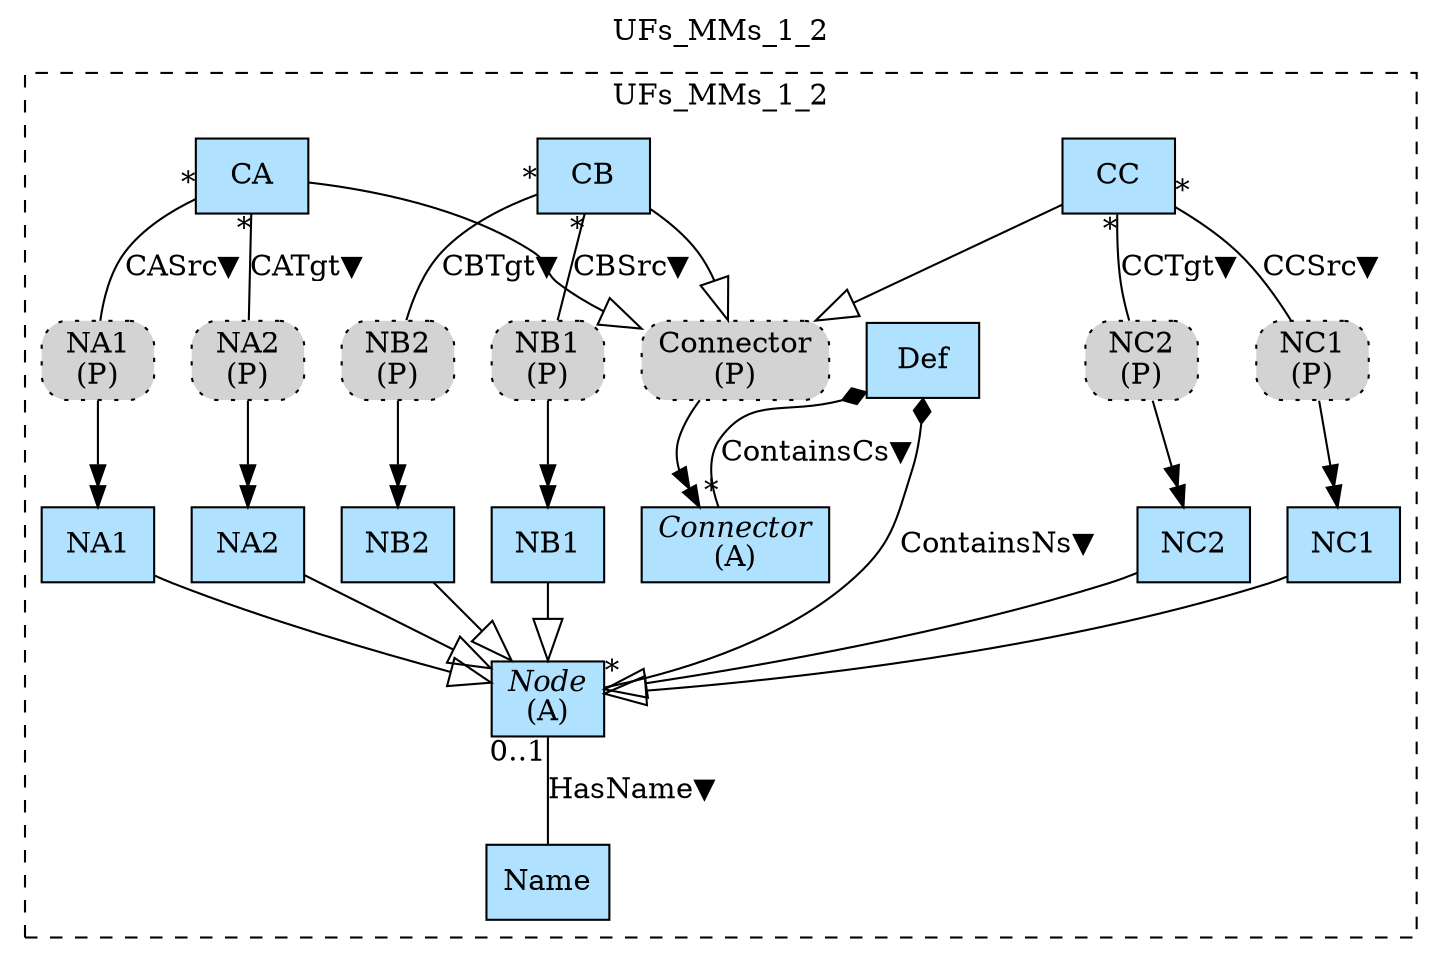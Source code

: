 digraph {graph[label=UFs_MMs_1_2,labelloc=tl,labelfontsize=12];
subgraph cluster_UFs_MMs_1_2{style=dashed;label=UFs_MMs_1_2;
"Def"[shape=record,fillcolor=lightskyblue1,style = filled,label="Def"];
"Name"[shape=record,fillcolor=lightskyblue1,style = filled,label="Name"];
"Connector"[shape=record,fillcolor=lightskyblue1,style = filled,label=<{<I>Connector</I><br/>(A)}>];
"Node"[shape=record,fillcolor=lightskyblue1,style = filled,label=<{<I>Node</I><br/>(A)}>];
"NA1"[shape=record,fillcolor=lightskyblue1,style = filled,label="NA1"];
"NA2"[shape=record,fillcolor=lightskyblue1,style = filled,label="NA2"];
"NB1"[shape=record,fillcolor=lightskyblue1,style = filled,label="NB1"];
"NB2"[shape=record,fillcolor=lightskyblue1,style = filled,label="NB2"];
"NC1"[shape=record,fillcolor=lightskyblue1,style = filled,label="NC1"];
"NC2"[shape=record,fillcolor=lightskyblue1,style = filled,label="NC2"];
"CC"[shape=record,fillcolor=lightskyblue1,style = filled,label="CC"];
"CB"[shape=record,fillcolor=lightskyblue1,style = filled,label="CB"];
"CA"[shape=record,fillcolor=lightskyblue1,style = filled,label="CA"];
"PNC2"[shape=box,fillcolor=lightgray,style ="rounded,filled,dotted",label=<NC2<br/>(P)>];
"PNC1"[shape=box,fillcolor=lightgray,style ="rounded,filled,dotted",label=<NC1<br/>(P)>];
"PNB2"[shape=box,fillcolor=lightgray,style ="rounded,filled,dotted",label=<NB2<br/>(P)>];
"PNB1"[shape=box,fillcolor=lightgray,style ="rounded,filled,dotted",label=<NB1<br/>(P)>];
"PNA2"[shape=box,fillcolor=lightgray,style ="rounded,filled,dotted",label=<NA2<br/>(P)>];
"PNA1"[shape=box,fillcolor=lightgray,style ="rounded,filled,dotted",label=<NA1<br/>(P)>];
"PConnector"[shape=box,fillcolor=lightgray,style ="rounded,filled,dotted",label=<Connector<br/>(P)>];

"NA1"->"Node"[arrowhead=onormal,arrowsize=2.0];
"NA2"->"Node"[arrowhead=onormal,arrowsize=2.0];
"NB1"->"Node"[arrowhead=onormal,arrowsize=2.0];
"NB2"->"Node"[arrowhead=onormal,arrowsize=2.0];
"NC1"->"Node"[arrowhead=onormal,arrowsize=2.0];
"NC2"->"Node"[arrowhead=onormal,arrowsize=2.0];
"Node"->"Name"[label="HasName▼",dir=none,taillabel="0..1",headlabel=""];
"Def"->"Connector"[label="ContainsCs▼",arrowtail=diamond,arrowhead=none,dir=both,taillabel="",headlabel="*"];
"Def"->"Node"[label="ContainsNs▼",arrowtail=diamond,arrowhead=none,dir=both,taillabel="",headlabel="*"];
"CC"->"PNC2"[label="CCTgt▼",dir=none,taillabel="*",headlabel=""];
"CC"->"PNC1"[label="CCSrc▼",dir=none,taillabel="*",headlabel=""];
"CB"->"PNB2"[label="CBTgt▼",dir=none,taillabel="*",headlabel=""];
"CB"->"PNB1"[label="CBSrc▼",dir=none,taillabel="*",headlabel=""];
"CA"->"PNA2"[label="CATgt▼",dir=none,taillabel="*",headlabel=""];
"CA"->"PNA1"[label="CASrc▼",dir=none,taillabel="*",headlabel=""];
"CC"->"PConnector"[arrowhead=onormal,arrowsize=2.0];
"CB"->"PConnector"[arrowhead=onormal,arrowsize=2.0];
"CA"->"PConnector"[arrowhead=onormal,arrowsize=2.0];

}
"PNA1"->"NA1"[arrowhead=normalnormal];
"PNB1"->"NB1"[arrowhead=normalnormal];
"PNC1"->"NC1"[arrowhead=normalnormal];
"PNC2"->"NC2"[arrowhead=normalnormal];
"PNB2"->"NB2"[arrowhead=normalnormal];
"PNA2"->"NA2"[arrowhead=normalnormal];
"PConnector"->"Connector"[arrowhead=normalnormal];
}
